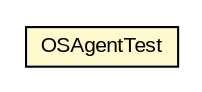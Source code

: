 #!/usr/local/bin/dot
#
# Class diagram 
# Generated by UMLGraph version R5_6-24-gf6e263 (http://www.umlgraph.org/)
#

digraph G {
	edge [fontname="arial",fontsize=10,labelfontname="arial",labelfontsize=10];
	node [fontname="arial",fontsize=10,shape=plaintext];
	nodesep=0.25;
	ranksep=0.5;
	// org.miloss.fgsms.osagent.OSAgentTest
	c7 [label=<<table title="org.miloss.fgsms.osagent.OSAgentTest" border="0" cellborder="1" cellspacing="0" cellpadding="2" port="p" bgcolor="lemonChiffon" href="./OSAgentTest.html">
		<tr><td><table border="0" cellspacing="0" cellpadding="1">
<tr><td align="center" balign="center"> OSAgentTest </td></tr>
		</table></td></tr>
		</table>>, URL="./OSAgentTest.html", fontname="arial", fontcolor="black", fontsize=10.0];
}

